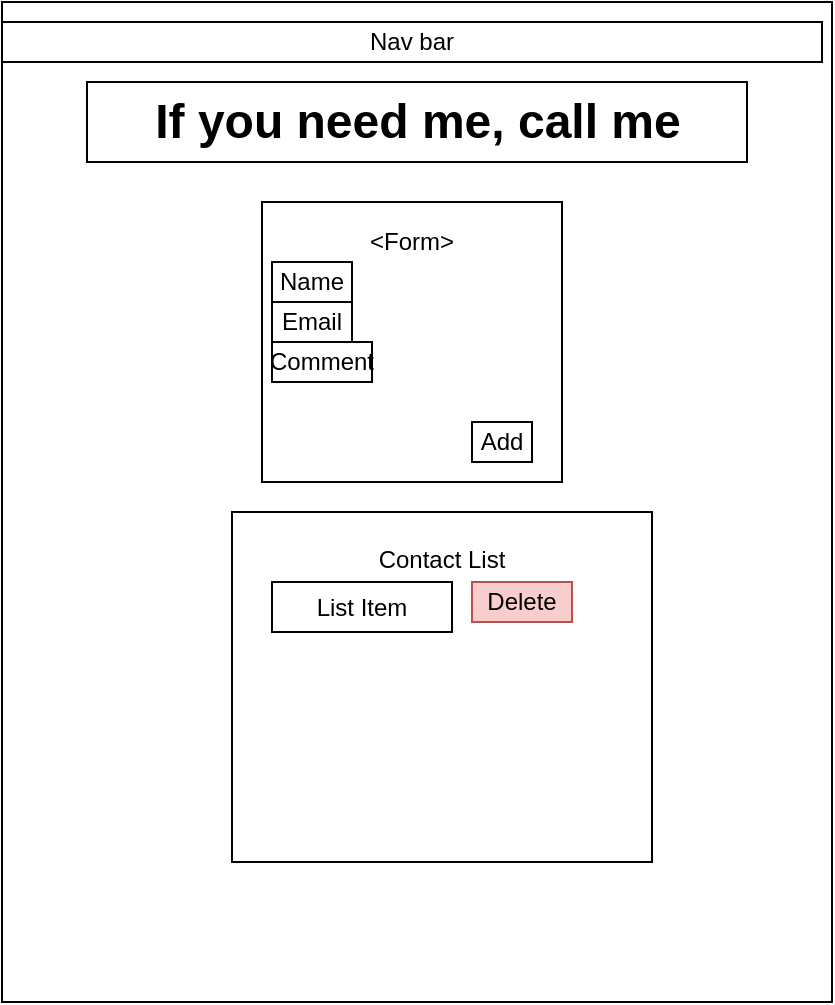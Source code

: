 <mxfile version="21.6.8" type="device">
  <diagram name="Page-1" id="VdfG3pC5ekn3a7O9HBAY">
    <mxGraphModel dx="1106" dy="613" grid="1" gridSize="10" guides="1" tooltips="1" connect="1" arrows="1" fold="1" page="1" pageScale="1" pageWidth="850" pageHeight="1100" math="0" shadow="0">
      <root>
        <mxCell id="0" />
        <mxCell id="1" parent="0" />
        <mxCell id="FmpjaYBopKSutwwsRj4I-5" value="" style="rounded=0;whiteSpace=wrap;html=1;" vertex="1" parent="1">
          <mxGeometry x="110" y="240" width="320" height="90" as="geometry" />
        </mxCell>
        <mxCell id="FmpjaYBopKSutwwsRj4I-2" value="" style="rounded=0;whiteSpace=wrap;html=1;" vertex="1" parent="1">
          <mxGeometry x="65" y="140" width="415" height="500" as="geometry" />
        </mxCell>
        <mxCell id="FmpjaYBopKSutwwsRj4I-3" value="Nav bar" style="rounded=0;whiteSpace=wrap;html=1;" vertex="1" parent="1">
          <mxGeometry x="65" y="150" width="410" height="20" as="geometry" />
        </mxCell>
        <mxCell id="FmpjaYBopKSutwwsRj4I-7" value="&lt;h1&gt;If you need me, call me&lt;/h1&gt;" style="rounded=0;whiteSpace=wrap;html=1;" vertex="1" parent="1">
          <mxGeometry x="107.5" y="180" width="330" height="40" as="geometry" />
        </mxCell>
        <mxCell id="FmpjaYBopKSutwwsRj4I-8" value="&amp;lt;Form&amp;gt;&lt;br&gt;&lt;br&gt;&lt;br&gt;&lt;br&gt;&lt;br&gt;&lt;br&gt;&lt;br&gt;&lt;br&gt;" style="rounded=0;whiteSpace=wrap;html=1;" vertex="1" parent="1">
          <mxGeometry x="195" y="240" width="150" height="140" as="geometry" />
        </mxCell>
        <mxCell id="FmpjaYBopKSutwwsRj4I-9" value="Name" style="rounded=0;whiteSpace=wrap;html=1;" vertex="1" parent="1">
          <mxGeometry x="200" y="270" width="40" height="20" as="geometry" />
        </mxCell>
        <mxCell id="FmpjaYBopKSutwwsRj4I-10" value="Add" style="rounded=0;whiteSpace=wrap;html=1;" vertex="1" parent="1">
          <mxGeometry x="300" y="350" width="30" height="20" as="geometry" />
        </mxCell>
        <mxCell id="FmpjaYBopKSutwwsRj4I-12" value="List Item" style="rounded=0;whiteSpace=wrap;html=1;" vertex="1" parent="1">
          <mxGeometry x="200" y="430" width="90" height="25" as="geometry" />
        </mxCell>
        <mxCell id="FmpjaYBopKSutwwsRj4I-16" value="Delete" style="rounded=0;whiteSpace=wrap;html=1;fillColor=#f8cecc;strokeColor=#b85450;" vertex="1" parent="1">
          <mxGeometry x="300" y="430" width="50" height="20" as="geometry" />
        </mxCell>
        <mxCell id="FmpjaYBopKSutwwsRj4I-20" value="Email" style="rounded=0;whiteSpace=wrap;html=1;" vertex="1" parent="1">
          <mxGeometry x="200" y="290" width="40" height="20" as="geometry" />
        </mxCell>
        <mxCell id="FmpjaYBopKSutwwsRj4I-21" value="Comment" style="rounded=0;whiteSpace=wrap;html=1;" vertex="1" parent="1">
          <mxGeometry x="200" y="310" width="50" height="20" as="geometry" />
        </mxCell>
        <mxCell id="FmpjaYBopKSutwwsRj4I-22" value="Contact List&lt;br&gt;&lt;br&gt;&lt;br&gt;&lt;br&gt;&lt;br&gt;&lt;br&gt;&lt;br&gt;&lt;br&gt;&lt;br&gt;&lt;br&gt;" style="rounded=0;whiteSpace=wrap;html=1;fillColor=none;" vertex="1" parent="1">
          <mxGeometry x="180" y="395" width="210" height="175" as="geometry" />
        </mxCell>
      </root>
    </mxGraphModel>
  </diagram>
</mxfile>
